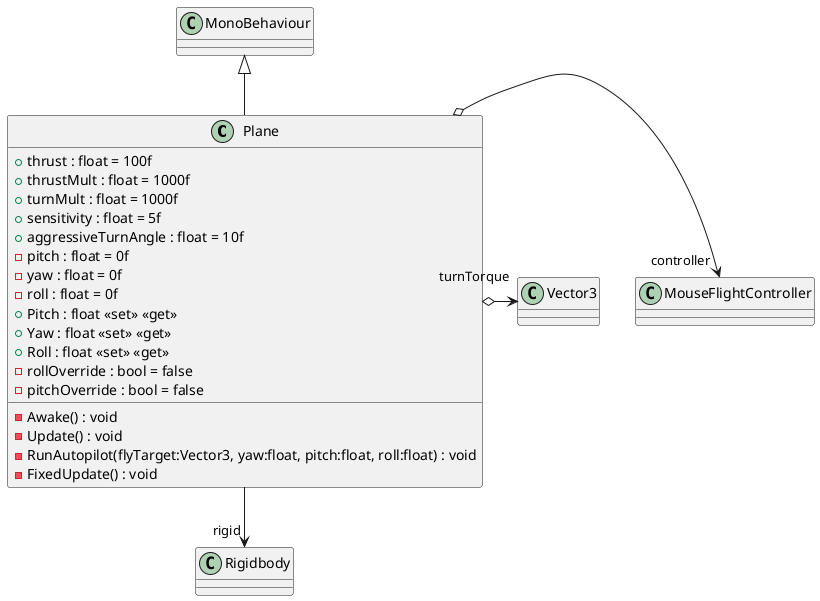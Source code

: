 @startuml
class Plane {
    + thrust : float = 100f
    + thrustMult : float = 1000f
    + turnMult : float = 1000f
    + sensitivity : float = 5f
    + aggressiveTurnAngle : float = 10f
    - pitch : float = 0f
    - yaw : float = 0f
    - roll : float = 0f
    + Pitch : float <<set>> <<get>>
    + Yaw : float <<set>> <<get>>
    + Roll : float <<set>> <<get>>
    - rollOverride : bool = false
    - pitchOverride : bool = false
    - Awake() : void
    - Update() : void
    - RunAutopilot(flyTarget:Vector3, yaw:float, pitch:float, roll:float) : void
    - FixedUpdate() : void
}
MonoBehaviour <|-- Plane
Plane o-> "controller" MouseFlightController
Plane o-> "turnTorque" Vector3
Plane --> "rigid" Rigidbody
@enduml
